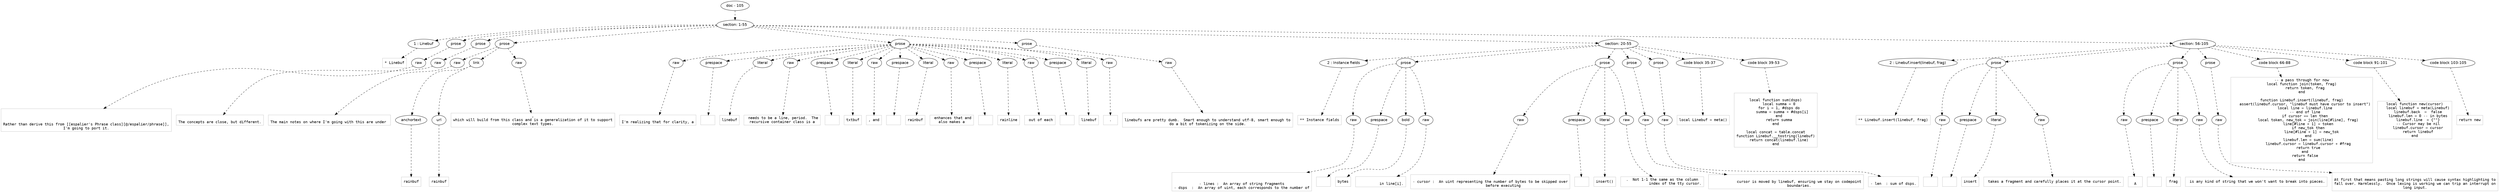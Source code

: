 digraph lpegNode {

node [fontname=Helvetica]
edge [style=dashed]

doc_0 [label="doc - 105"]


doc_0 -> { section_1}
{rank=same; section_1}

section_1 [label="section: 1-55"]


// END RANK doc_0

section_1 -> { header_2 prose_3 prose_4 prose_5 prose_6 prose_7 section_8 section_9}
{rank=same; header_2 prose_3 prose_4 prose_5 prose_6 prose_7 section_8 section_9}

header_2 [label="1 : Linebuf"]

prose_3 [label="prose"]

prose_4 [label="prose"]

prose_5 [label="prose"]

prose_6 [label="prose"]

prose_7 [label="prose"]

section_8 [label="section: 20-55"]

section_9 [label="section: 56-105"]


// END RANK section_1

header_2 -> leaf_10
leaf_10  [color=Gray,shape=rectangle,fontname=Inconsolata,label="* Linebuf"]
// END RANK header_2

prose_3 -> { raw_11}
{rank=same; raw_11}

raw_11 [label="raw"]


// END RANK prose_3

raw_11 -> leaf_12
leaf_12  [color=Gray,shape=rectangle,fontname=Inconsolata,label="


Rather than derive this from [[espalier's Phrase class][@/espalier/phrase]],
I'm going to port it.
"]
// END RANK raw_11

prose_4 -> { raw_13}
{rank=same; raw_13}

raw_13 [label="raw"]


// END RANK prose_4

raw_13 -> leaf_14
leaf_14  [color=Gray,shape=rectangle,fontname=Inconsolata,label="
The concepts are close, but different.
"]
// END RANK raw_13

prose_5 -> { raw_15 link_16 raw_17}
{rank=same; raw_15 link_16 raw_17}

raw_15 [label="raw"]

link_16 [label="link"]

raw_17 [label="raw"]


// END RANK prose_5

raw_15 -> leaf_18
leaf_18  [color=Gray,shape=rectangle,fontname=Inconsolata,label="
The main notes on where I'm going with this are under "]
// END RANK raw_15

link_16 -> { anchortext_19 url_20}
{rank=same; anchortext_19 url_20}

anchortext_19 [label="anchortext"]

url_20 [label="url"]


// END RANK link_16

anchortext_19 -> leaf_21
leaf_21  [color=Gray,shape=rectangle,fontname=Inconsolata,label="rainbuf"]
// END RANK anchortext_19

url_20 -> leaf_22
leaf_22  [color=Gray,shape=rectangle,fontname=Inconsolata,label="rainbuf"]
// END RANK url_20

raw_17 -> leaf_23
leaf_23  [color=Gray,shape=rectangle,fontname=Inconsolata,label=",
which will build from this class and is a generalization of it to support
complex text types.
"]
// END RANK raw_17

prose_6 -> { raw_24 prespace_25 literal_26 raw_27 prespace_28 literal_29 raw_30 prespace_31 literal_32 raw_33 prespace_34 literal_35 raw_36 prespace_37 literal_38 raw_39}
{rank=same; raw_24 prespace_25 literal_26 raw_27 prespace_28 literal_29 raw_30 prespace_31 literal_32 raw_33 prespace_34 literal_35 raw_36 prespace_37 literal_38 raw_39}

raw_24 [label="raw"]

prespace_25 [label="prespace"]

literal_26 [label="literal"]

raw_27 [label="raw"]

prespace_28 [label="prespace"]

literal_29 [label="literal"]

raw_30 [label="raw"]

prespace_31 [label="prespace"]

literal_32 [label="literal"]

raw_33 [label="raw"]

prespace_34 [label="prespace"]

literal_35 [label="literal"]

raw_36 [label="raw"]

prespace_37 [label="prespace"]

literal_38 [label="literal"]

raw_39 [label="raw"]


// END RANK prose_6

raw_24 -> leaf_40
leaf_40  [color=Gray,shape=rectangle,fontname=Inconsolata,label="
I'm realizing that for clarity, a"]
// END RANK raw_24

prespace_25 -> leaf_41
leaf_41  [color=Gray,shape=rectangle,fontname=Inconsolata,label=" "]
// END RANK prespace_25

literal_26 -> leaf_42
leaf_42  [color=Gray,shape=rectangle,fontname=Inconsolata,label="linebuf"]
// END RANK literal_26

raw_27 -> leaf_43
leaf_43  [color=Gray,shape=rectangle,fontname=Inconsolata,label=" needs to be a line, period.  The
recursive container class is a"]
// END RANK raw_27

prespace_28 -> leaf_44
leaf_44  [color=Gray,shape=rectangle,fontname=Inconsolata,label=" "]
// END RANK prespace_28

literal_29 -> leaf_45
leaf_45  [color=Gray,shape=rectangle,fontname=Inconsolata,label="txtbuf"]
// END RANK literal_29

raw_30 -> leaf_46
leaf_46  [color=Gray,shape=rectangle,fontname=Inconsolata,label=", and"]
// END RANK raw_30

prespace_31 -> leaf_47
leaf_47  [color=Gray,shape=rectangle,fontname=Inconsolata,label=" "]
// END RANK prespace_31

literal_32 -> leaf_48
leaf_48  [color=Gray,shape=rectangle,fontname=Inconsolata,label="rainbuf"]
// END RANK literal_32

raw_33 -> leaf_49
leaf_49  [color=Gray,shape=rectangle,fontname=Inconsolata,label=" enhances that and
also makes a"]
// END RANK raw_33

prespace_34 -> leaf_50
leaf_50  [color=Gray,shape=rectangle,fontname=Inconsolata,label=" "]
// END RANK prespace_34

literal_35 -> leaf_51
leaf_51  [color=Gray,shape=rectangle,fontname=Inconsolata,label="rainline"]
// END RANK literal_35

raw_36 -> leaf_52
leaf_52  [color=Gray,shape=rectangle,fontname=Inconsolata,label=" out of each"]
// END RANK raw_36

prespace_37 -> leaf_53
leaf_53  [color=Gray,shape=rectangle,fontname=Inconsolata,label=" "]
// END RANK prespace_37

literal_38 -> leaf_54
leaf_54  [color=Gray,shape=rectangle,fontname=Inconsolata,label="linebuf"]
// END RANK literal_38

raw_39 -> leaf_55
leaf_55  [color=Gray,shape=rectangle,fontname=Inconsolata,label=".
"]
// END RANK raw_39

prose_7 -> { raw_56}
{rank=same; raw_56}

raw_56 [label="raw"]


// END RANK prose_7

raw_56 -> leaf_57
leaf_57  [color=Gray,shape=rectangle,fontname=Inconsolata,label="
linebufs are pretty dumb.  Smart enough to understand utf-8, smart enough to
do a bit of tokenizing on the side.
"]
// END RANK raw_56

section_8 -> { header_58 prose_59 prose_60 prose_61 prose_62 codeblock_63 codeblock_64}
{rank=same; header_58 prose_59 prose_60 prose_61 prose_62 codeblock_63 codeblock_64}

header_58 [label="2 : Instance fields"]

prose_59 [label="prose"]

prose_60 [label="prose"]

prose_61 [label="prose"]

prose_62 [label="prose"]

codeblock_63 [label="code block 35-37"]

codeblock_64 [label="code block 39-53"]


// END RANK section_8

header_58 -> leaf_65
leaf_65  [color=Gray,shape=rectangle,fontname=Inconsolata,label="** Instance fields"]
// END RANK header_58

prose_59 -> { raw_66 prespace_67 bold_68 raw_69}
{rank=same; raw_66 prespace_67 bold_68 raw_69}

raw_66 [label="raw"]

prespace_67 [label="prespace"]

bold_68 [label="bold"]

raw_69 [label="raw"]


// END RANK prose_59

raw_66 -> leaf_70
leaf_70  [color=Gray,shape=rectangle,fontname=Inconsolata,label="

- lines :  An array of string fragments
- dsps  :  An array of uint, each corresponds to the number of"]
// END RANK raw_66

prespace_67 -> leaf_71
leaf_71  [color=Gray,shape=rectangle,fontname=Inconsolata,label=" "]
// END RANK prespace_67

bold_68 -> leaf_72
leaf_72  [color=Gray,shape=rectangle,fontname=Inconsolata,label="bytes"]
// END RANK bold_68

raw_69 -> leaf_73
leaf_73  [color=Gray,shape=rectangle,fontname=Inconsolata,label="
          in line[i].
"]
// END RANK raw_69

prose_60 -> { raw_74 prespace_75 literal_76 raw_77}
{rank=same; raw_74 prespace_75 literal_76 raw_77}

raw_74 [label="raw"]

prespace_75 [label="prespace"]

literal_76 [label="literal"]

raw_77 [label="raw"]


// END RANK prose_60

raw_74 -> leaf_78
leaf_78  [color=Gray,shape=rectangle,fontname=Inconsolata,label="
- cursor :  An uint representing the number of bytes to be skipped over
            before executing"]
// END RANK raw_74

prespace_75 -> leaf_79
leaf_79  [color=Gray,shape=rectangle,fontname=Inconsolata,label=" "]
// END RANK prespace_75

literal_76 -> leaf_80
leaf_80  [color=Gray,shape=rectangle,fontname=Inconsolata,label="insert()"]
// END RANK literal_76

raw_77 -> leaf_81
leaf_81  [color=Gray,shape=rectangle,fontname=Inconsolata,label=".  Not 1-1 the same as the column
            index of the tty cursor.
"]
// END RANK raw_77

prose_61 -> { raw_82}
{rank=same; raw_82}

raw_82 [label="raw"]


// END RANK prose_61

raw_82 -> leaf_83
leaf_83  [color=Gray,shape=rectangle,fontname=Inconsolata,label="
            cursor is moved by linebuf, ensuring we stay on codepoint
            boundaries.
"]
// END RANK raw_82

prose_62 -> { raw_84}
{rank=same; raw_84}

raw_84 [label="raw"]


// END RANK prose_62

raw_84 -> leaf_85
leaf_85  [color=Gray,shape=rectangle,fontname=Inconsolata,label="
- len  : sum of dsps.
"]
// END RANK raw_84

codeblock_63 -> leaf_86
leaf_86  [color=Gray,shape=rectangle,fontname=Inconsolata,label="local Linebuf = meta()"]
// END RANK codeblock_63

codeblock_64 -> leaf_87
leaf_87  [color=Gray,shape=rectangle,fontname=Inconsolata,label="
local function sum(dsps)
   local summa = 0
   for i = 1, #dsps do
      summa = summa + #dsps[i]
   end
   return summa
end

local concat = table.concat
function Linebuf.__tostring(linebuf)
   return concat(linebuf.line)
end"]
// END RANK codeblock_64

section_9 -> { header_88 prose_89 prose_90 prose_91 codeblock_92 codeblock_93 codeblock_94}
{rank=same; header_88 prose_89 prose_90 prose_91 codeblock_92 codeblock_93 codeblock_94}

header_88 [label="2 : Linebuf.insert(linebuf, frag)"]

prose_89 [label="prose"]

prose_90 [label="prose"]

prose_91 [label="prose"]

codeblock_92 [label="code block 66-88"]

codeblock_93 [label="code block 91-101"]

codeblock_94 [label="code block 103-105"]


// END RANK section_9

header_88 -> leaf_95
leaf_95  [color=Gray,shape=rectangle,fontname=Inconsolata,label="** Linebuf.insert(linebuf, frag)"]
// END RANK header_88

prose_89 -> { raw_96 prespace_97 literal_98 raw_99}
{rank=same; raw_96 prespace_97 literal_98 raw_99}

raw_96 [label="raw"]

prespace_97 [label="prespace"]

literal_98 [label="literal"]

raw_99 [label="raw"]


// END RANK prose_89

raw_96 -> leaf_100
leaf_100  [color=Gray,shape=rectangle,fontname=Inconsolata,label=""]
// END RANK raw_96

prespace_97 -> leaf_101
leaf_101  [color=Gray,shape=rectangle,fontname=Inconsolata,label=""]
// END RANK prespace_97

literal_98 -> leaf_102
leaf_102  [color=Gray,shape=rectangle,fontname=Inconsolata,label="insert"]
// END RANK literal_98

raw_99 -> leaf_103
leaf_103  [color=Gray,shape=rectangle,fontname=Inconsolata,label=" takes a fragment and carefully places it at the cursor point.
"]
// END RANK raw_99

prose_90 -> { raw_104 prespace_105 literal_106 raw_107}
{rank=same; raw_104 prespace_105 literal_106 raw_107}

raw_104 [label="raw"]

prespace_105 [label="prespace"]

literal_106 [label="literal"]

raw_107 [label="raw"]


// END RANK prose_90

raw_104 -> leaf_108
leaf_108  [color=Gray,shape=rectangle,fontname=Inconsolata,label="
A"]
// END RANK raw_104

prespace_105 -> leaf_109
leaf_109  [color=Gray,shape=rectangle,fontname=Inconsolata,label=" "]
// END RANK prespace_105

literal_106 -> leaf_110
leaf_110  [color=Gray,shape=rectangle,fontname=Inconsolata,label="frag"]
// END RANK literal_106

raw_107 -> leaf_111
leaf_111  [color=Gray,shape=rectangle,fontname=Inconsolata,label=" is any kind of string that we won't want to break into pieces.
"]
// END RANK raw_107

prose_91 -> { raw_112}
{rank=same; raw_112}

raw_112 [label="raw"]


// END RANK prose_91

raw_112 -> leaf_113
leaf_113  [color=Gray,shape=rectangle,fontname=Inconsolata,label="
At first that means pasting long strings will cause syntax highlighting to
fall over. Harmlessly.  Once lexing is working we can trip an interrupt on
long input.
"]
// END RANK raw_112

codeblock_92 -> leaf_114
leaf_114  [color=Gray,shape=rectangle,fontname=Inconsolata,label="-- a pass through for now
local function join(token, frag)
   return token, frag
end

function Linebuf.insert(linebuf, frag)
   assert(linebuf.cursor, \"linebuf must have cursor to insert\")
   local line = linebuf.line
   -- end of line
   if cursor == len then
      local token, new_tok = join(line[#line], frag)
      line[#line + 1] = token
      if new_tok then
         line[#line + 1] = new_tok
      end
      linebuf.len = sum(line)
      linebuf.cursor = linebuf.cursor + #frag
      return true
   end
   return false
end"]
// END RANK codeblock_92

codeblock_93 -> leaf_115
leaf_115  [color=Gray,shape=rectangle,fontname=Inconsolata,label="local function new(cursor)
   local linebuf = meta(Linebuf)
   linebuf.back  =  false
   linebuf.len = 0 -- in bytes
   linebuf.line  = {\"\"}
   -- Cursor may be nil
   linebuf.cursor = cursor
   return linebuf
end"]
// END RANK codeblock_93

codeblock_94 -> leaf_116
leaf_116  [color=Gray,shape=rectangle,fontname=Inconsolata,label="return new"]
// END RANK codeblock_94


}
